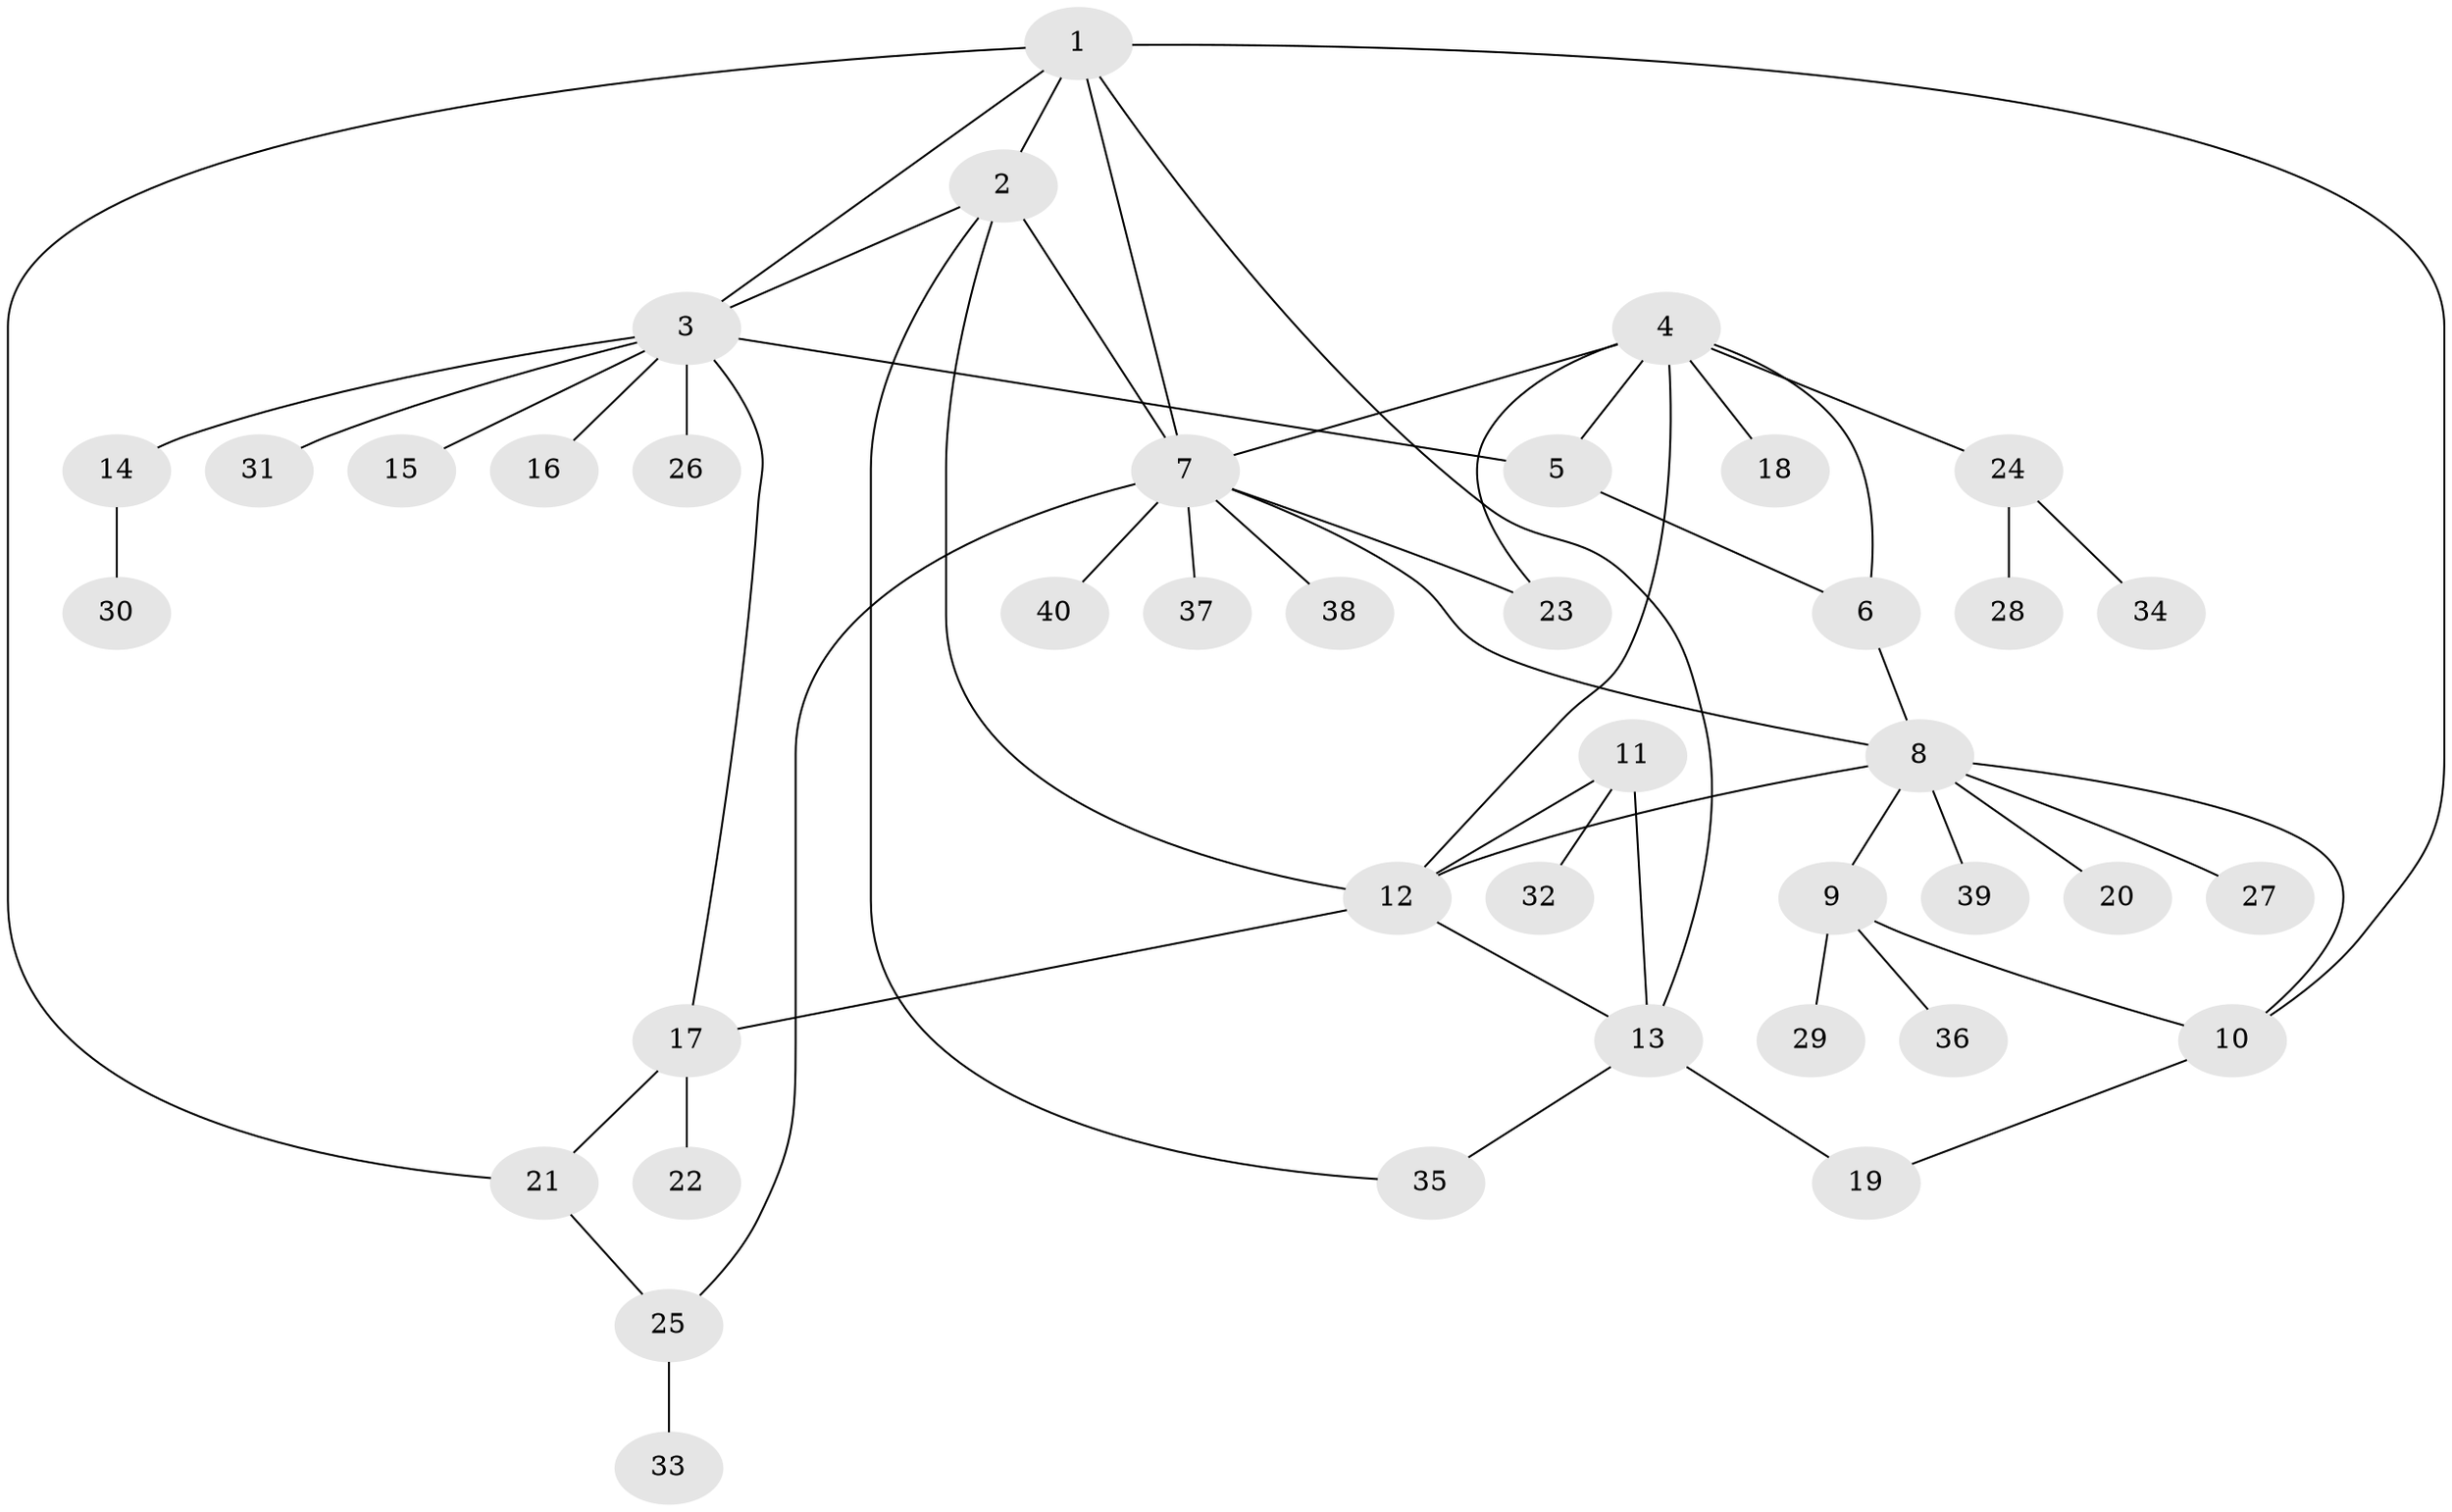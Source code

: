 // original degree distribution, {6: 0.030303030303030304, 3: 0.12121212121212122, 10: 0.015151515151515152, 8: 0.015151515151515152, 11: 0.015151515151515152, 4: 0.07575757575757576, 9: 0.015151515151515152, 5: 0.030303030303030304, 7: 0.015151515151515152, 2: 0.16666666666666666, 1: 0.5}
// Generated by graph-tools (version 1.1) at 2025/52/03/04/25 22:52:18]
// undirected, 40 vertices, 56 edges
graph export_dot {
  node [color=gray90,style=filled];
  1;
  2;
  3;
  4;
  5;
  6;
  7;
  8;
  9;
  10;
  11;
  12;
  13;
  14;
  15;
  16;
  17;
  18;
  19;
  20;
  21;
  22;
  23;
  24;
  25;
  26;
  27;
  28;
  29;
  30;
  31;
  32;
  33;
  34;
  35;
  36;
  37;
  38;
  39;
  40;
  1 -- 2 [weight=1.0];
  1 -- 3 [weight=1.0];
  1 -- 7 [weight=1.0];
  1 -- 10 [weight=1.0];
  1 -- 13 [weight=1.0];
  1 -- 21 [weight=1.0];
  2 -- 3 [weight=1.0];
  2 -- 7 [weight=2.0];
  2 -- 12 [weight=1.0];
  2 -- 35 [weight=1.0];
  3 -- 5 [weight=1.0];
  3 -- 14 [weight=1.0];
  3 -- 15 [weight=1.0];
  3 -- 16 [weight=1.0];
  3 -- 17 [weight=1.0];
  3 -- 26 [weight=1.0];
  3 -- 31 [weight=1.0];
  4 -- 5 [weight=1.0];
  4 -- 6 [weight=1.0];
  4 -- 7 [weight=1.0];
  4 -- 12 [weight=1.0];
  4 -- 18 [weight=1.0];
  4 -- 23 [weight=1.0];
  4 -- 24 [weight=1.0];
  5 -- 6 [weight=1.0];
  6 -- 8 [weight=1.0];
  7 -- 8 [weight=1.0];
  7 -- 23 [weight=1.0];
  7 -- 25 [weight=1.0];
  7 -- 37 [weight=1.0];
  7 -- 38 [weight=1.0];
  7 -- 40 [weight=1.0];
  8 -- 9 [weight=1.0];
  8 -- 10 [weight=1.0];
  8 -- 12 [weight=1.0];
  8 -- 20 [weight=1.0];
  8 -- 27 [weight=1.0];
  8 -- 39 [weight=1.0];
  9 -- 10 [weight=1.0];
  9 -- 29 [weight=1.0];
  9 -- 36 [weight=1.0];
  10 -- 19 [weight=1.0];
  11 -- 12 [weight=1.0];
  11 -- 13 [weight=1.0];
  11 -- 32 [weight=1.0];
  12 -- 13 [weight=1.0];
  12 -- 17 [weight=1.0];
  13 -- 19 [weight=1.0];
  13 -- 35 [weight=1.0];
  14 -- 30 [weight=1.0];
  17 -- 21 [weight=1.0];
  17 -- 22 [weight=3.0];
  21 -- 25 [weight=1.0];
  24 -- 28 [weight=1.0];
  24 -- 34 [weight=1.0];
  25 -- 33 [weight=1.0];
}
